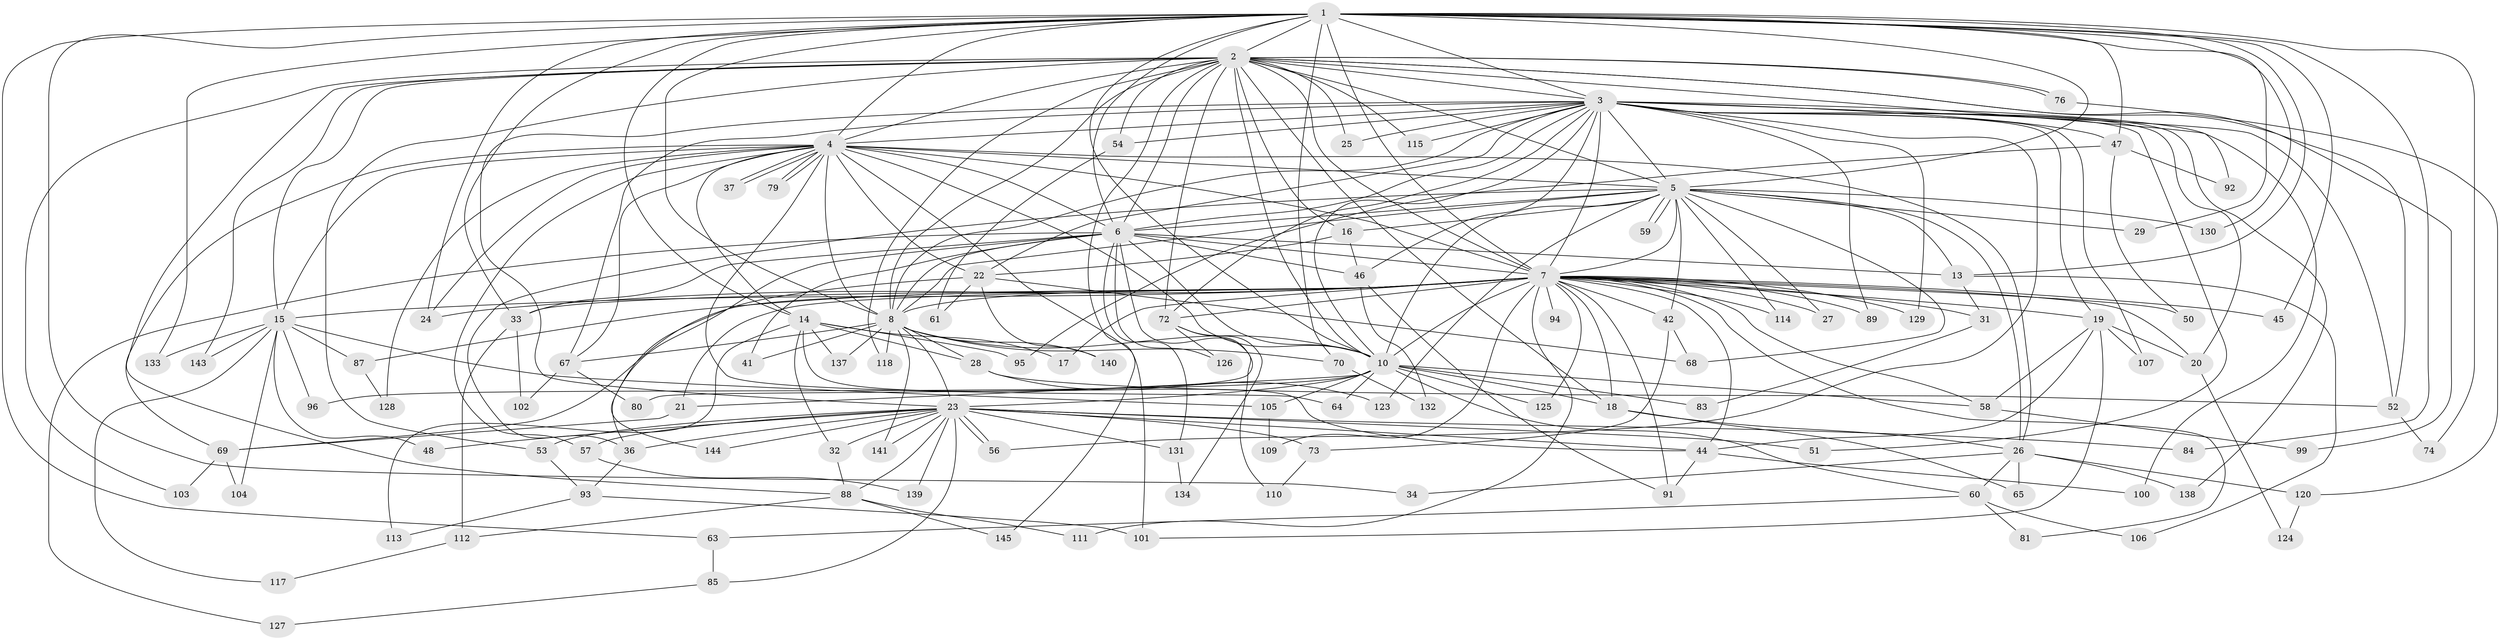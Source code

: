 // original degree distribution, {24: 0.006896551724137931, 27: 0.006896551724137931, 29: 0.006896551724137931, 25: 0.013793103448275862, 22: 0.006896551724137931, 18: 0.020689655172413793, 23: 0.006896551724137931, 17: 0.006896551724137931, 4: 0.06896551724137931, 3: 0.2206896551724138, 5: 0.041379310344827586, 8: 0.013793103448275862, 7: 0.013793103448275862, 2: 0.5241379310344828, 6: 0.041379310344827586}
// Generated by graph-tools (version 1.1) at 2025/11/02/27/25 16:11:03]
// undirected, 115 vertices, 270 edges
graph export_dot {
graph [start="1"]
  node [color=gray90,style=filled];
  1 [super="+11"];
  2 [super="+12"];
  3 [super="+49"];
  4 [super="+35"];
  5 [super="+142"];
  6 [super="+98"];
  7 [super="+9"];
  8 [super="+30"];
  10 [super="+43"];
  13;
  14 [super="+97"];
  15 [super="+40"];
  16;
  17;
  18;
  19;
  20 [super="+82"];
  21;
  22 [super="+39"];
  23 [super="+38"];
  24 [super="+108"];
  25;
  26 [super="+62"];
  27;
  28;
  29;
  31;
  32;
  33 [super="+75"];
  34;
  36 [super="+90"];
  37;
  41;
  42;
  44 [super="+77"];
  45;
  46 [super="+71"];
  47 [super="+55"];
  48;
  50;
  51;
  52 [super="+135"];
  53;
  54;
  56 [super="+119"];
  57;
  58 [super="+66"];
  59;
  60;
  61;
  63;
  64;
  65;
  67 [super="+78"];
  68;
  69 [super="+122"];
  70;
  72 [super="+86"];
  73;
  74;
  76;
  79;
  80;
  81;
  83;
  84;
  85;
  87;
  88 [super="+116"];
  89;
  91 [super="+121"];
  92;
  93 [super="+136"];
  94;
  95;
  96;
  99;
  100;
  101;
  102;
  103;
  104;
  105;
  106;
  107;
  109;
  110;
  111;
  112;
  113;
  114;
  115;
  117;
  118;
  120;
  123;
  124;
  125;
  126;
  127;
  128;
  129;
  130;
  131;
  132;
  133;
  134;
  137;
  138;
  139;
  140;
  141;
  143;
  144;
  145;
  1 -- 2 [weight=2];
  1 -- 3;
  1 -- 4;
  1 -- 5;
  1 -- 6;
  1 -- 7 [weight=3];
  1 -- 8;
  1 -- 10;
  1 -- 13;
  1 -- 14;
  1 -- 24;
  1 -- 29;
  1 -- 34;
  1 -- 45;
  1 -- 47 [weight=2];
  1 -- 63;
  1 -- 70;
  1 -- 74;
  1 -- 130;
  1 -- 133;
  1 -- 84;
  1 -- 33;
  2 -- 3;
  2 -- 4;
  2 -- 5;
  2 -- 6;
  2 -- 7 [weight=2];
  2 -- 8;
  2 -- 10;
  2 -- 15;
  2 -- 16;
  2 -- 18;
  2 -- 25;
  2 -- 52;
  2 -- 53;
  2 -- 54;
  2 -- 76;
  2 -- 76;
  2 -- 92;
  2 -- 99;
  2 -- 103;
  2 -- 115;
  2 -- 118;
  2 -- 143;
  2 -- 88;
  2 -- 145;
  2 -- 72;
  3 -- 4 [weight=2];
  3 -- 5;
  3 -- 6;
  3 -- 7 [weight=3];
  3 -- 8;
  3 -- 10;
  3 -- 19;
  3 -- 20;
  3 -- 22;
  3 -- 23;
  3 -- 25;
  3 -- 47;
  3 -- 51;
  3 -- 54;
  3 -- 67;
  3 -- 72;
  3 -- 89;
  3 -- 100;
  3 -- 107;
  3 -- 115;
  3 -- 129;
  3 -- 138;
  3 -- 46;
  3 -- 52;
  3 -- 56;
  4 -- 5;
  4 -- 6;
  4 -- 7 [weight=2];
  4 -- 8;
  4 -- 10;
  4 -- 14;
  4 -- 15;
  4 -- 26;
  4 -- 37;
  4 -- 37;
  4 -- 57;
  4 -- 64;
  4 -- 67;
  4 -- 79;
  4 -- 79;
  4 -- 101;
  4 -- 128;
  4 -- 69;
  4 -- 22;
  4 -- 24;
  5 -- 6;
  5 -- 7 [weight=2];
  5 -- 8;
  5 -- 10;
  5 -- 13;
  5 -- 16;
  5 -- 27;
  5 -- 29;
  5 -- 42;
  5 -- 59;
  5 -- 59;
  5 -- 114;
  5 -- 123;
  5 -- 130;
  5 -- 68;
  5 -- 36;
  5 -- 26;
  6 -- 7 [weight=2];
  6 -- 8;
  6 -- 10;
  6 -- 33;
  6 -- 41;
  6 -- 46;
  6 -- 110;
  6 -- 126;
  6 -- 127;
  6 -- 131;
  6 -- 144;
  6 -- 13;
  7 -- 8 [weight=2];
  7 -- 10 [weight=2];
  7 -- 19;
  7 -- 20;
  7 -- 21;
  7 -- 24;
  7 -- 31;
  7 -- 42;
  7 -- 44;
  7 -- 45;
  7 -- 50;
  7 -- 69;
  7 -- 87;
  7 -- 94 [weight=2];
  7 -- 109;
  7 -- 129;
  7 -- 72;
  7 -- 17;
  7 -- 18;
  7 -- 81;
  7 -- 89;
  7 -- 91;
  7 -- 27;
  7 -- 33;
  7 -- 111;
  7 -- 114;
  7 -- 125;
  7 -- 15;
  7 -- 58;
  8 -- 10;
  8 -- 28;
  8 -- 41;
  8 -- 70;
  8 -- 137;
  8 -- 140;
  8 -- 141;
  8 -- 67;
  8 -- 118;
  8 -- 23;
  10 -- 21;
  10 -- 23;
  10 -- 58;
  10 -- 60;
  10 -- 83;
  10 -- 96;
  10 -- 105;
  10 -- 125;
  10 -- 64;
  10 -- 18;
  13 -- 31;
  13 -- 106;
  14 -- 17;
  14 -- 28;
  14 -- 32;
  14 -- 95;
  14 -- 113;
  14 -- 137;
  14 -- 44;
  15 -- 48;
  15 -- 96;
  15 -- 104;
  15 -- 143;
  15 -- 117;
  15 -- 133;
  15 -- 87;
  15 -- 105;
  16 -- 22;
  16 -- 46;
  18 -- 26;
  18 -- 65;
  19 -- 44;
  19 -- 58;
  19 -- 101;
  19 -- 107;
  19 -- 20;
  20 -- 124;
  21 -- 69;
  22 -- 36;
  22 -- 61;
  22 -- 68;
  22 -- 140;
  23 -- 32;
  23 -- 36;
  23 -- 48;
  23 -- 56;
  23 -- 56;
  23 -- 57;
  23 -- 73;
  23 -- 85;
  23 -- 88;
  23 -- 131;
  23 -- 139;
  23 -- 141;
  23 -- 144;
  23 -- 51;
  23 -- 84;
  23 -- 53;
  23 -- 44;
  26 -- 34;
  26 -- 60;
  26 -- 65;
  26 -- 120;
  26 -- 138;
  28 -- 52;
  28 -- 123;
  31 -- 83;
  32 -- 88;
  33 -- 102;
  33 -- 112;
  36 -- 93;
  42 -- 68;
  42 -- 73;
  44 -- 100;
  44 -- 91;
  46 -- 132;
  46 -- 91;
  47 -- 50;
  47 -- 92;
  47 -- 95;
  52 -- 74;
  53 -- 93;
  54 -- 61;
  57 -- 139;
  58 -- 99;
  60 -- 63;
  60 -- 81;
  60 -- 106;
  63 -- 85;
  67 -- 80;
  67 -- 102;
  69 -- 103;
  69 -- 104;
  70 -- 132;
  72 -- 80;
  72 -- 126;
  72 -- 134;
  73 -- 110;
  76 -- 120;
  85 -- 127;
  87 -- 128;
  88 -- 111;
  88 -- 112;
  88 -- 145;
  93 -- 113;
  93 -- 101;
  105 -- 109;
  112 -- 117;
  120 -- 124;
  131 -- 134;
}
